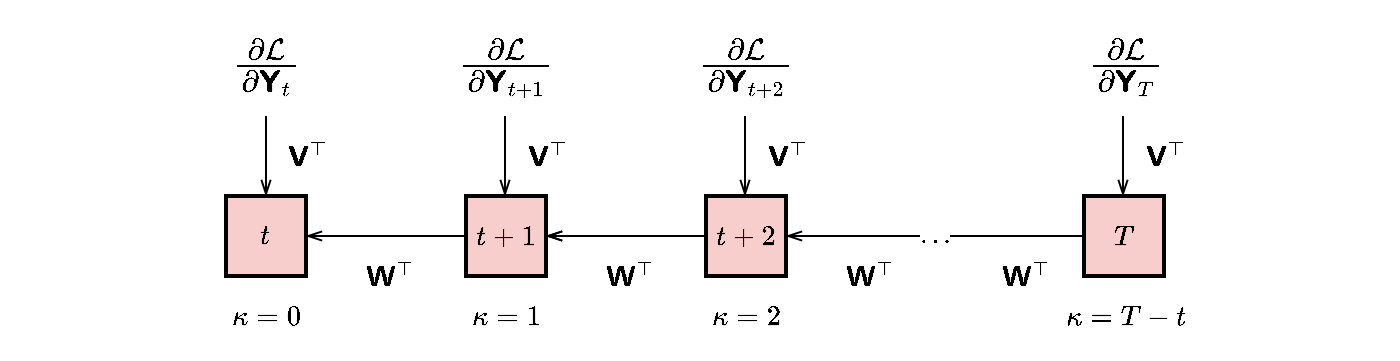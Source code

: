 <mxfile version="24.8.3">
  <diagram id="H1P3vFUCntAuNGqtCO2w" name="Page-1">
    <mxGraphModel dx="532" dy="451" grid="1" gridSize="10" guides="1" tooltips="1" connect="1" arrows="1" fold="1" page="1" pageScale="1" pageWidth="850" pageHeight="1100" math="1" shadow="0">
      <root>
        <mxCell id="0" />
        <mxCell id="1" parent="0" />
        <mxCell id="4" value="" style="rounded=1;whiteSpace=wrap;html=1;" parent="1" vertex="1">
          <mxGeometry x="200" y="200" width="40" height="40" as="geometry" />
        </mxCell>
        <mxCell id="8" style="edgeStyle=none;html=1;exitX=0;exitY=0.5;exitDx=0;exitDy=0;entryX=1;entryY=0.5;entryDx=0;entryDy=0;endArrow=openThin;endFill=0;" parent="1" source="5" target="4" edge="1">
          <mxGeometry relative="1" as="geometry" />
        </mxCell>
        <mxCell id="14" value="" style="edgeStyle=none;html=1;startArrow=openThin;startFill=0;endArrow=none;endFill=0;" parent="1" source="5" edge="1">
          <mxGeometry relative="1" as="geometry">
            <mxPoint x="440" y="220" as="targetPoint" />
          </mxGeometry>
        </mxCell>
        <mxCell id="5" value="" style="rounded=1;whiteSpace=wrap;html=1;" parent="1" vertex="1">
          <mxGeometry x="320" y="200" width="40" height="40" as="geometry" />
        </mxCell>
        <mxCell id="9" style="edgeStyle=none;html=1;exitX=0;exitY=0.5;exitDx=0;exitDy=0;entryX=1;entryY=0.5;entryDx=0;entryDy=0;endArrow=openThin;endFill=0;" parent="1" source="6" target="5" edge="1">
          <mxGeometry relative="1" as="geometry" />
        </mxCell>
        <mxCell id="6" value="" style="rounded=1;whiteSpace=wrap;html=1;" parent="1" vertex="1">
          <mxGeometry x="440" y="200" width="40" height="40" as="geometry" />
        </mxCell>
        <mxCell id="12" style="edgeStyle=none;html=1;exitX=0;exitY=0.5;exitDx=0;exitDy=0;endArrow=openThin;endFill=0;entryX=1;entryY=0.5;entryDx=0;entryDy=0;" parent="1" source="7" edge="1" target="18">
          <mxGeometry relative="1" as="geometry">
            <mxPoint x="580" y="220" as="targetPoint" />
          </mxGeometry>
        </mxCell>
        <mxCell id="jw2tSBXYS8E8uQGjfG3L-47" value="\(\ldots\)" style="edgeLabel;html=1;align=center;verticalAlign=middle;resizable=0;points=[];" vertex="1" connectable="0" parent="12">
          <mxGeometry x="0.011" relative="1" as="geometry">
            <mxPoint as="offset" />
          </mxGeometry>
        </mxCell>
        <mxCell id="7" value="" style="rounded=1;whiteSpace=wrap;html=1;" parent="1" vertex="1">
          <mxGeometry x="629" y="200" width="40" height="40" as="geometry" />
        </mxCell>
        <mxCell id="15" value="\(t\)" style="text;html=1;strokeColor=default;fillColor=#f8cecc;align=center;verticalAlign=middle;whiteSpace=wrap;rounded=0;strokeWidth=2;" parent="1" vertex="1">
          <mxGeometry x="200" y="200" width="40" height="40" as="geometry" />
        </mxCell>
        <mxCell id="17" value="\(t+1\)" style="text;html=1;strokeColor=#000000;fillColor=#f8cecc;align=center;verticalAlign=middle;whiteSpace=wrap;rounded=0;strokeWidth=2;" parent="1" vertex="1">
          <mxGeometry x="320" y="200" width="40" height="40" as="geometry" />
        </mxCell>
        <mxCell id="18" value="\(t+2\)" style="text;html=1;strokeColor=#000000;fillColor=#f8cecc;align=center;verticalAlign=middle;whiteSpace=wrap;rounded=0;strokeWidth=2;" parent="1" vertex="1">
          <mxGeometry x="440" y="200" width="40" height="40" as="geometry" />
        </mxCell>
        <mxCell id="19" value="\(T\)" style="text;html=1;strokeColor=#000000;fillColor=#f8cecc;align=center;verticalAlign=middle;whiteSpace=wrap;rounded=0;strokeWidth=2;" parent="1" vertex="1">
          <mxGeometry x="629" y="200" width="40" height="40" as="geometry" />
        </mxCell>
        <mxCell id="20" value="\(\kappa=0\)" style="text;html=1;strokeColor=none;fillColor=none;align=center;verticalAlign=middle;whiteSpace=wrap;rounded=0;" parent="1" vertex="1">
          <mxGeometry x="200" y="240" width="40" height="40" as="geometry" />
        </mxCell>
        <mxCell id="21" value="\(\kappa=1\)" style="text;html=1;strokeColor=none;fillColor=none;align=center;verticalAlign=middle;whiteSpace=wrap;rounded=0;" parent="1" vertex="1">
          <mxGeometry x="320" y="240" width="40" height="40" as="geometry" />
        </mxCell>
        <mxCell id="22" value="\(\kappa=2\)" style="text;html=1;strokeColor=none;fillColor=none;align=center;verticalAlign=middle;whiteSpace=wrap;rounded=0;" parent="1" vertex="1">
          <mxGeometry x="440" y="240" width="40" height="40" as="geometry" />
        </mxCell>
        <mxCell id="23" value="\(\kappa=T-t\)" style="text;html=1;strokeColor=none;fillColor=none;align=center;verticalAlign=middle;whiteSpace=wrap;rounded=0;" parent="1" vertex="1">
          <mxGeometry x="630" y="240" width="40" height="40" as="geometry" />
        </mxCell>
        <mxCell id="24" style="edgeStyle=none;html=1;entryX=0.5;entryY=0;entryDx=0;entryDy=0;endArrow=openThin;endFill=0;" parent="1" target="4" edge="1">
          <mxGeometry relative="1" as="geometry">
            <mxPoint x="220" y="160" as="sourcePoint" />
            <mxPoint x="270" y="170" as="targetPoint" />
          </mxGeometry>
        </mxCell>
        <mxCell id="25" style="edgeStyle=none;html=1;entryX=0.5;entryY=0;entryDx=0;entryDy=0;endArrow=openThin;endFill=0;" parent="1" edge="1">
          <mxGeometry relative="1" as="geometry">
            <mxPoint x="339.5" y="160" as="sourcePoint" />
            <mxPoint x="339.5" y="200" as="targetPoint" />
          </mxGeometry>
        </mxCell>
        <mxCell id="26" style="edgeStyle=none;html=1;entryX=0.5;entryY=0;entryDx=0;entryDy=0;endArrow=openThin;endFill=0;" parent="1" edge="1">
          <mxGeometry relative="1" as="geometry">
            <mxPoint x="459.5" y="160" as="sourcePoint" />
            <mxPoint x="459.5" y="200" as="targetPoint" />
          </mxGeometry>
        </mxCell>
        <mxCell id="27" style="edgeStyle=none;html=1;entryX=0.5;entryY=0;entryDx=0;entryDy=0;endArrow=openThin;endFill=0;" parent="1" edge="1">
          <mxGeometry relative="1" as="geometry">
            <mxPoint x="648.5" y="160" as="sourcePoint" />
            <mxPoint x="648.5" y="200" as="targetPoint" />
          </mxGeometry>
        </mxCell>
        <mxCell id="29" value="&lt;font style=&quot;font-size: 18px;&quot;&gt;\( \frac{\partial \mathcal{L}}{\partial\boldsymbol{\mathsf{Y}}_t&lt;br&gt;} \)&lt;/font&gt;" style="text;html=1;strokeColor=none;fillColor=none;align=center;verticalAlign=middle;whiteSpace=wrap;rounded=0;" parent="1" vertex="1">
          <mxGeometry x="190" y="110" width="60" height="50" as="geometry" />
        </mxCell>
        <mxCell id="31" value="\(\boldsymbol{\mathsf{V}}^\top\)" style="text;html=1;strokeColor=none;fillColor=none;align=center;verticalAlign=middle;whiteSpace=wrap;rounded=0;" parent="1" vertex="1">
          <mxGeometry x="220" y="160" width="41" height="40" as="geometry" />
        </mxCell>
        <mxCell id="32" value="\(\boldsymbol{\mathsf{V}}^\top\)" style="text;html=1;strokeColor=none;fillColor=none;align=center;verticalAlign=middle;whiteSpace=wrap;rounded=0;" parent="1" vertex="1">
          <mxGeometry x="340" y="160" width="41" height="40" as="geometry" />
        </mxCell>
        <mxCell id="33" value="\(\boldsymbol{\mathsf{V}}^\top\)" style="text;html=1;strokeColor=none;fillColor=none;align=center;verticalAlign=middle;whiteSpace=wrap;rounded=0;" parent="1" vertex="1">
          <mxGeometry x="460" y="160" width="41" height="40" as="geometry" />
        </mxCell>
        <mxCell id="34" value="\(\boldsymbol{\mathsf{V}}^\top\)" style="text;html=1;strokeColor=none;fillColor=none;align=center;verticalAlign=middle;whiteSpace=wrap;rounded=0;" parent="1" vertex="1">
          <mxGeometry x="649" y="160" width="41" height="40" as="geometry" />
        </mxCell>
        <mxCell id="35" value="\(\boldsymbol{\mathsf{W}}^\top\)" style="text;html=1;strokeColor=none;fillColor=none;align=center;verticalAlign=middle;whiteSpace=wrap;rounded=0;" parent="1" vertex="1">
          <mxGeometry x="261" y="220" width="41" height="40" as="geometry" />
        </mxCell>
        <mxCell id="36" value="\(\boldsymbol{\mathsf{W}}^\top\)" style="text;html=1;strokeColor=none;fillColor=none;align=center;verticalAlign=middle;whiteSpace=wrap;rounded=0;" parent="1" vertex="1">
          <mxGeometry x="381" y="220" width="41" height="40" as="geometry" />
        </mxCell>
        <mxCell id="37" value="\(\boldsymbol{\mathsf{W}}^\top\)" style="text;html=1;strokeColor=none;fillColor=none;align=center;verticalAlign=middle;whiteSpace=wrap;rounded=0;" parent="1" vertex="1">
          <mxGeometry x="579" y="220" width="41" height="40" as="geometry" />
        </mxCell>
        <mxCell id="40" value="&lt;font style=&quot;font-size: 18px;&quot;&gt;\( \frac{\partial \mathcal{L}}{\partial\boldsymbol{\mathsf{Y}}_{t+1}&lt;br&gt;} \)&lt;/font&gt;" style="text;html=1;strokeColor=none;fillColor=none;align=center;verticalAlign=middle;whiteSpace=wrap;rounded=0;" parent="1" vertex="1">
          <mxGeometry x="310" y="110" width="60" height="50" as="geometry" />
        </mxCell>
        <mxCell id="41" value="&lt;font style=&quot;font-size: 18px;&quot;&gt;\( \frac{\partial \mathcal{L}}{\partial\boldsymbol{\mathsf{Y}}_{t+2}&lt;br&gt;} \)&lt;/font&gt;" style="text;html=1;strokeColor=none;fillColor=none;align=center;verticalAlign=middle;whiteSpace=wrap;rounded=0;" parent="1" vertex="1">
          <mxGeometry x="430" y="110" width="60" height="50" as="geometry" />
        </mxCell>
        <mxCell id="42" value="&lt;font style=&quot;font-size: 18px;&quot;&gt;\( \frac{\partial \mathcal{L}}{\partial\boldsymbol{\mathsf{Y}}_T&lt;br&gt;} \)&lt;/font&gt;" style="text;html=1;strokeColor=none;fillColor=none;align=center;verticalAlign=middle;whiteSpace=wrap;rounded=0;" parent="1" vertex="1">
          <mxGeometry x="620" y="110" width="60" height="50" as="geometry" />
        </mxCell>
        <mxCell id="jw2tSBXYS8E8uQGjfG3L-49" value="\(\boldsymbol{\mathsf{W}}^\top\)" style="text;html=1;strokeColor=none;fillColor=none;align=center;verticalAlign=middle;whiteSpace=wrap;rounded=0;" vertex="1" parent="1">
          <mxGeometry x="501" y="220" width="41" height="40" as="geometry" />
        </mxCell>
      </root>
    </mxGraphModel>
  </diagram>
</mxfile>
